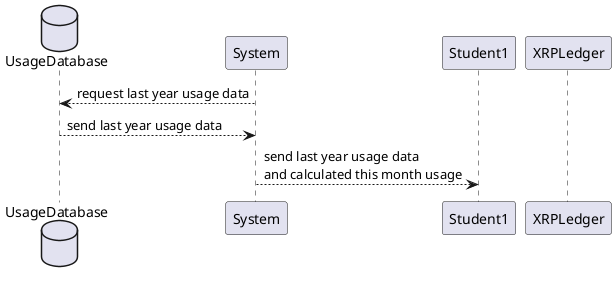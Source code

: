 @startuml sequence
database    UsageDatabase     as db1
participant System            as sys
participant Student1          as st1
participant XRPLedger as xl

sys --> db1 : request last year usage data
db1 --> sys : send last year usage data
sys --> st1 : send last year usage data \nand calculated this month usage
@enduml
